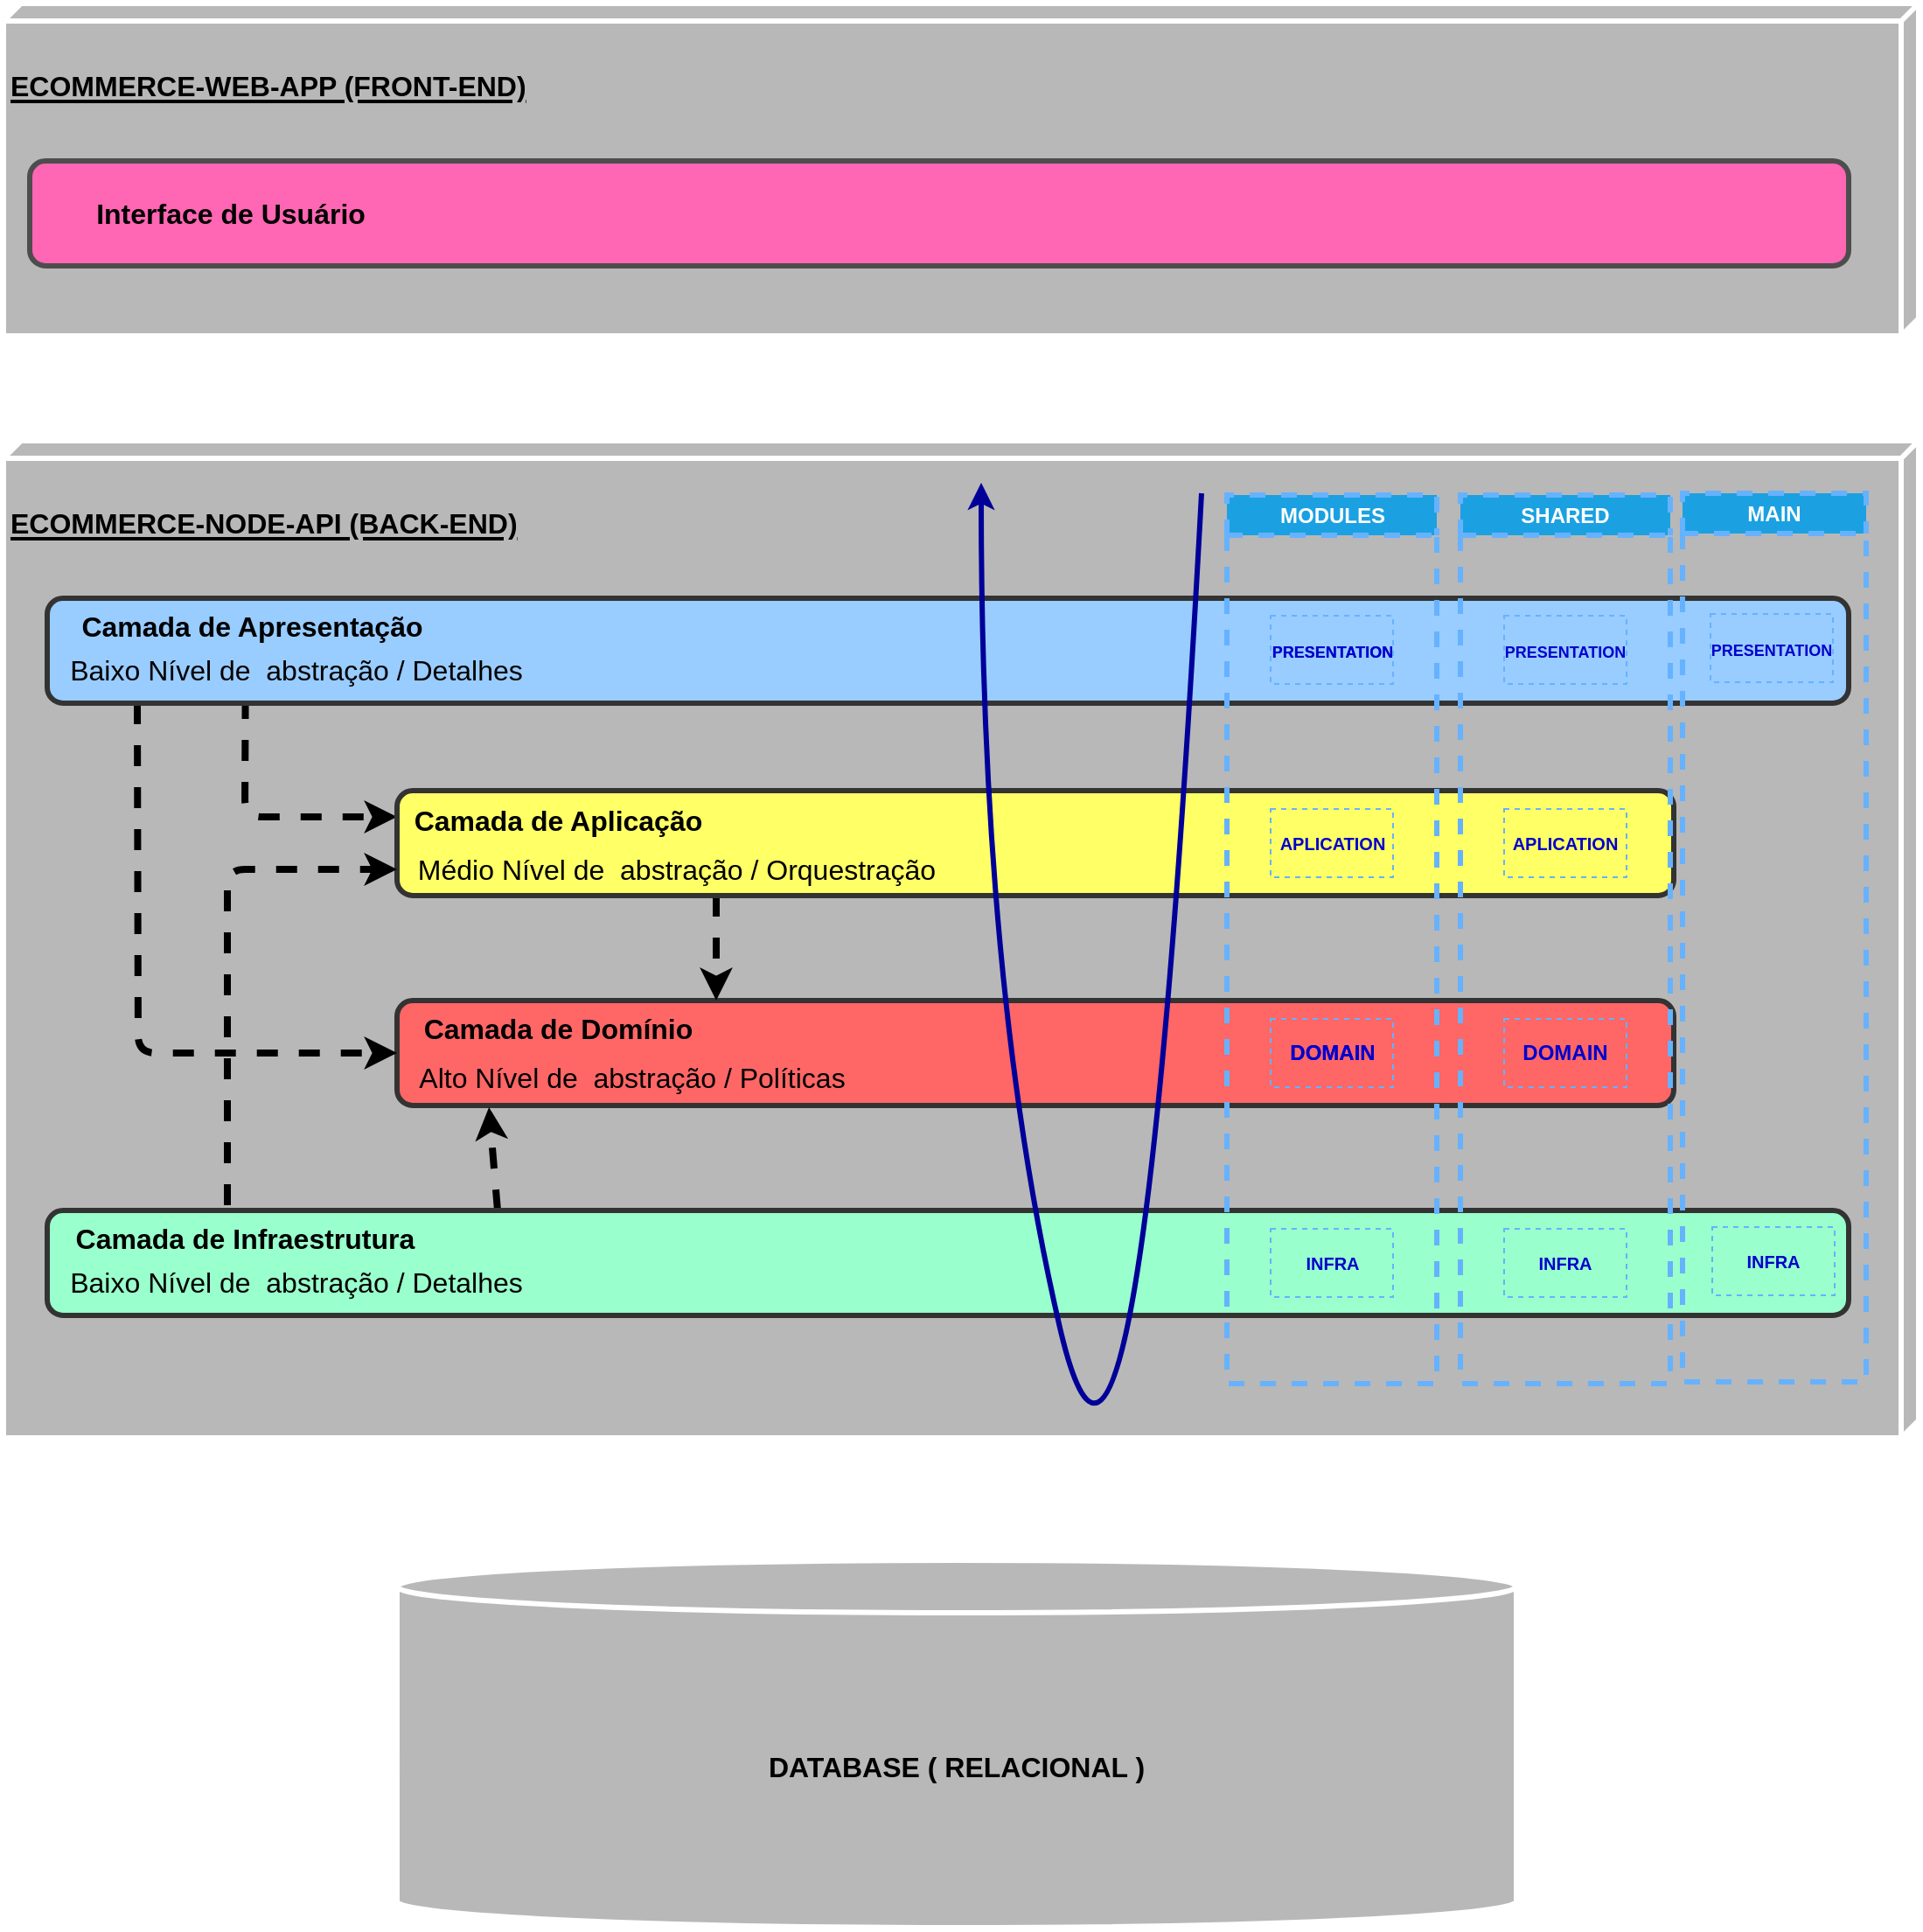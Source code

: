 <mxfile>
    <diagram id="8CKtX1cFeEHQvU2uAylb" name="ARQUITETURA EM CAMADAS">
        <mxGraphModel dx="1164" dy="2479" grid="1" gridSize="10" guides="1" tooltips="1" connect="1" arrows="1" fold="1" page="1" pageScale="1" pageWidth="1100" pageHeight="1700" math="0" shadow="0">
            <root>
                <mxCell id="0"/>
                <mxCell id="1" parent="0"/>
                <mxCell id="2" value="&lt;h1&gt;&lt;font style=&quot;font-size: 16px;&quot;&gt;ECOMMERCE-NODE-API (BACK-END)&lt;/font&gt;&lt;/h1&gt;" style="verticalAlign=top;align=left;spacingTop=8;spacingLeft=2;spacingRight=12;shape=cube;size=10;direction=south;fontStyle=5;html=1;strokeWidth=3;fillColor=#B8B8B8;strokeColor=#FFFFFF;fontColor=#000000;" parent="1" vertex="1">
                    <mxGeometry x="25" y="90" width="1095" height="570" as="geometry"/>
                </mxCell>
                <mxCell id="3" value="&lt;h1&gt;&lt;font style=&quot;font-size: 16px;&quot;&gt;ECOMMERCE-WEB-APP (FRONT-END)&lt;/font&gt;&lt;/h1&gt;" style="verticalAlign=top;align=left;spacingTop=8;spacingLeft=2;spacingRight=12;shape=cube;size=10;direction=south;fontStyle=5;html=1;strokeWidth=3;fillColor=#B8B8B8;strokeColor=#FFFFFF;fontColor=#000000;" parent="1" vertex="1">
                    <mxGeometry x="25" y="-160" width="1095" height="190" as="geometry"/>
                </mxCell>
                <mxCell id="4" value="&lt;b&gt;DATABASE ( RELACIONAL )&lt;/b&gt;" style="shape=cylinder3;whiteSpace=wrap;html=1;boundedLbl=1;backgroundOutline=1;size=15;strokeColor=#FFFFFF;strokeWidth=3;fontSize=16;fontColor=#000000;fillColor=#B8B8B8;" parent="1" vertex="1">
                    <mxGeometry x="250" y="730" width="640" height="210" as="geometry"/>
                </mxCell>
                <mxCell id="5" value="" style="rounded=1;whiteSpace=wrap;html=1;strokeColor=#333333;strokeWidth=3;fontSize=16;fontColor=#ffffff;fillColor=#FF6666;movable=1;resizable=1;rotatable=1;deletable=1;editable=1;connectable=1;" parent="1" vertex="1">
                    <mxGeometry x="250" y="410" width="730" height="60" as="geometry"/>
                </mxCell>
                <mxCell id="6" value="&lt;b&gt;&amp;nbsp;Camada de Domínio&lt;/b&gt;" style="text;html=1;strokeColor=none;fillColor=none;align=center;verticalAlign=middle;whiteSpace=wrap;rounded=0;strokeWidth=3;fontSize=16;fontColor=#000000;movable=1;resizable=1;rotatable=1;deletable=1;editable=1;connectable=1;" parent="1" vertex="1">
                    <mxGeometry x="250" y="411" width="180" height="30" as="geometry"/>
                </mxCell>
                <mxCell id="17" style="edgeStyle=none;html=1;exitX=0.05;exitY=1;exitDx=0;exitDy=0;exitPerimeter=0;fontSize=16;fontColor=#000000;strokeWidth=4;strokeColor=#000000;dashed=1;entryX=0;entryY=0.967;entryDx=0;entryDy=0;entryPerimeter=0;" parent="1" source="9" target="6" edge="1">
                    <mxGeometry relative="1" as="geometry">
                        <mxPoint x="250" y="320" as="targetPoint"/>
                        <Array as="points">
                            <mxPoint x="102" y="440"/>
                        </Array>
                    </mxGeometry>
                </mxCell>
                <mxCell id="19" style="edgeStyle=none;html=1;exitX=0.11;exitY=0.95;exitDx=0;exitDy=0;exitPerimeter=0;entryX=0;entryY=0.25;entryDx=0;entryDy=0;dashed=1;strokeColor=#000000;strokeWidth=4;fontSize=16;fontColor=#000000;" parent="1" source="9" target="13" edge="1">
                    <mxGeometry relative="1" as="geometry">
                        <Array as="points">
                            <mxPoint x="163" y="305"/>
                        </Array>
                    </mxGeometry>
                </mxCell>
                <mxCell id="9" value="" style="rounded=1;whiteSpace=wrap;html=1;strokeColor=#333333;strokeWidth=3;fontSize=16;fontColor=#ffffff;fillColor=#99CCFF;movable=1;resizable=1;rotatable=1;deletable=1;editable=1;connectable=1;points=[[0,0,0,0,0],[0,0.25,0,0,0],[0,0.5,0,0,0],[0,0.75,0,0,0],[0,1,0,0,0],[0.05,1,0,0,0],[0.11,0.95,0,0,0],[0.25,0,0,0,0],[0.5,0,0,0,0],[0.75,0,0,0,0],[0.75,1,0,0,0],[1,0,0,0,0],[1,0.25,0,0,0],[1,0.5,0,0,0],[1,0.75,0,0,0],[1,1,0,0,0]];" parent="1" vertex="1">
                    <mxGeometry x="50" y="180" width="1030" height="60" as="geometry"/>
                </mxCell>
                <mxCell id="10" value="&lt;b&gt;&amp;nbsp;Camada de Apresentação&lt;/b&gt;" style="text;html=1;strokeColor=none;fillColor=none;align=center;verticalAlign=middle;whiteSpace=wrap;rounded=0;strokeWidth=3;fontSize=16;fontColor=#000000;movable=1;resizable=1;rotatable=1;deletable=1;editable=1;connectable=1;" parent="1" vertex="1">
                    <mxGeometry x="50" y="181" width="230" height="30" as="geometry"/>
                </mxCell>
                <mxCell id="11" value="" style="rounded=1;whiteSpace=wrap;html=1;strokeColor=#4D4D4D;strokeWidth=3;fontSize=16;fontColor=#ffffff;fillColor=#FF66B3;movable=1;resizable=1;rotatable=1;deletable=1;editable=1;connectable=1;" parent="1" vertex="1">
                    <mxGeometry x="40" y="-70" width="1040" height="60" as="geometry"/>
                </mxCell>
                <mxCell id="12" value="&lt;b&gt;Interface de Usuário&lt;/b&gt;" style="text;html=1;strokeColor=none;fillColor=none;align=center;verticalAlign=middle;whiteSpace=wrap;rounded=0;strokeWidth=3;fontSize=16;fontColor=#000000;movable=1;resizable=1;rotatable=1;deletable=1;editable=1;connectable=1;" parent="1" vertex="1">
                    <mxGeometry x="40" y="-55" width="230" height="30" as="geometry"/>
                </mxCell>
                <mxCell id="18" style="edgeStyle=none;html=1;exitX=0.25;exitY=1;exitDx=0;exitDy=0;entryX=0.25;entryY=0;entryDx=0;entryDy=0;dashed=1;strokeColor=#000000;strokeWidth=4;fontSize=16;fontColor=#000000;" parent="1" source="13" target="5" edge="1">
                    <mxGeometry relative="1" as="geometry"/>
                </mxCell>
                <mxCell id="13" value="" style="rounded=1;whiteSpace=wrap;html=1;strokeColor=#333333;strokeWidth=3;fontSize=16;fontColor=#ffffff;fillColor=#FFFF66;movable=1;resizable=1;rotatable=1;deletable=1;editable=1;connectable=1;" parent="1" vertex="1">
                    <mxGeometry x="250" y="290" width="730" height="60" as="geometry"/>
                </mxCell>
                <mxCell id="14" value="&lt;b&gt;&amp;nbsp;Camada de Aplicação&lt;/b&gt;" style="text;html=1;strokeColor=none;fillColor=none;align=center;verticalAlign=middle;whiteSpace=wrap;rounded=0;strokeWidth=3;fontSize=16;fontColor=#000000;movable=1;resizable=1;rotatable=1;deletable=1;editable=1;connectable=1;" parent="1" vertex="1">
                    <mxGeometry x="250" y="292" width="180" height="30" as="geometry"/>
                </mxCell>
                <mxCell id="20" style="edgeStyle=none;html=1;exitX=0.25;exitY=0;exitDx=0;exitDy=0;entryX=0.072;entryY=1.017;entryDx=0;entryDy=0;entryPerimeter=0;dashed=1;strokeColor=#000000;strokeWidth=4;fontSize=16;fontColor=#000000;" parent="1" source="15" target="5" edge="1">
                    <mxGeometry relative="1" as="geometry"/>
                </mxCell>
                <mxCell id="21" style="edgeStyle=none;html=1;exitX=0.1;exitY=0;exitDx=0;exitDy=-3;exitPerimeter=0;entryX=0;entryY=0.5;entryDx=0;entryDy=0;dashed=1;strokeColor=#000000;strokeWidth=4;fontSize=16;fontColor=#000000;" parent="1" source="15" target="27" edge="1">
                    <mxGeometry relative="1" as="geometry">
                        <Array as="points">
                            <mxPoint x="153" y="335"/>
                        </Array>
                    </mxGeometry>
                </mxCell>
                <mxCell id="15" value="" style="rounded=1;whiteSpace=wrap;html=1;strokeColor=#333333;strokeWidth=3;fontSize=16;fontColor=#ffffff;fillColor=#99FFCC;movable=1;resizable=1;rotatable=1;deletable=1;editable=1;connectable=1;points=[[0,0,0,0,0],[0,0.25,0,0,0],[0,0.5,0,0,0],[0,0.75,0,0,0],[0,1,0,0,0],[0.1,0,0,0,-3],[0.25,0,0,0,0],[0.25,1,0,0,0],[0.5,1,0,0,0],[0.75,0,0,0,0],[0.75,1,0,0,0],[1,0,0,0,0],[1,0.25,0,0,0],[1,0.5,0,0,0],[1,0.75,0,0,0],[1,1,0,0,0]];" parent="1" vertex="1">
                    <mxGeometry x="50" y="530" width="1030" height="60" as="geometry"/>
                </mxCell>
                <mxCell id="16" value="&lt;b&gt;&amp;nbsp;Camada de Infraestrutura&lt;/b&gt;" style="text;html=1;strokeColor=none;fillColor=none;align=center;verticalAlign=middle;whiteSpace=wrap;rounded=0;strokeWidth=3;fontSize=16;fontColor=#000000;movable=1;resizable=1;rotatable=1;deletable=1;editable=1;connectable=1;" parent="1" vertex="1">
                    <mxGeometry x="46" y="531" width="230" height="30" as="geometry"/>
                </mxCell>
                <mxCell id="22" value="" style="curved=1;endArrow=classic;html=1;strokeColor=#000099;strokeWidth=3;fontSize=16;fontColor=#000000;" parent="1" edge="1">
                    <mxGeometry width="50" height="50" relative="1" as="geometry">
                        <mxPoint x="710" y="120" as="sourcePoint"/>
                        <mxPoint x="584" y="114" as="targetPoint"/>
                        <Array as="points">
                            <mxPoint x="674" y="790"/>
                            <mxPoint x="584" y="404"/>
                        </Array>
                    </mxGeometry>
                </mxCell>
                <mxCell id="23" value="Baixo Nível de&amp;nbsp; abstração / Detalhes" style="text;html=1;strokeColor=none;fillColor=none;align=center;verticalAlign=middle;whiteSpace=wrap;rounded=0;strokeWidth=3;fontSize=16;fontColor=#000000;" parent="1" vertex="1">
                    <mxGeometry x="55" y="556" width="275" height="30" as="geometry"/>
                </mxCell>
                <mxCell id="26" value="Baixo Nível de&amp;nbsp; abstração / Detalhes" style="text;html=1;strokeColor=none;fillColor=none;align=center;verticalAlign=middle;whiteSpace=wrap;rounded=0;strokeWidth=3;fontSize=16;fontColor=#000000;" parent="1" vertex="1">
                    <mxGeometry x="55" y="206" width="275" height="30" as="geometry"/>
                </mxCell>
                <mxCell id="27" value="Médio Nível de&amp;nbsp; abstração / Orquestração" style="text;html=1;strokeColor=none;fillColor=none;align=center;verticalAlign=middle;whiteSpace=wrap;rounded=0;strokeWidth=3;fontSize=16;fontColor=#000000;" parent="1" vertex="1">
                    <mxGeometry x="250" y="320" width="320" height="30" as="geometry"/>
                </mxCell>
                <mxCell id="28" value="Alto Nível de&amp;nbsp; abstração / Políticas" style="text;html=1;strokeColor=none;fillColor=none;align=center;verticalAlign=middle;whiteSpace=wrap;rounded=0;strokeWidth=3;fontSize=16;fontColor=#000000;" parent="1" vertex="1">
                    <mxGeometry x="247" y="439" width="275" height="30" as="geometry"/>
                </mxCell>
                <mxCell id="1zmT1DJ6E2kHgLDoNsCB-28" value="MODULES" style="swimlane;whiteSpace=wrap;html=1;fillColor=#1ba1e2;fontColor=#ffffff;strokeColor=#66B2FF;dashed=1;strokeWidth=3;" parent="1" vertex="1">
                    <mxGeometry x="724.5" y="121" width="120" height="508" as="geometry"/>
                </mxCell>
                <mxCell id="1zmT1DJ6E2kHgLDoNsCB-31" value="&lt;b style=&quot;color: rgb(240, 240, 240);&quot;&gt;&lt;font color=&quot;#0000cc&quot;&gt;DOMAIN&lt;/font&gt;&lt;/b&gt;" style="rounded=0;whiteSpace=wrap;html=1;dashed=1;strokeColor=#66B2FF;strokeWidth=1;fontColor=#0000CC;fillColor=none;" parent="1zmT1DJ6E2kHgLDoNsCB-28" vertex="1">
                    <mxGeometry x="25" y="299.5" width="70" height="39" as="geometry"/>
                </mxCell>
                <mxCell id="1zmT1DJ6E2kHgLDoNsCB-32" value="&lt;b style=&quot;color: rgb(240, 240, 240);&quot;&gt;&lt;font style=&quot;font-size: 10px;&quot; color=&quot;#0000cc&quot;&gt;INFRA&lt;/font&gt;&lt;/b&gt;" style="rounded=0;whiteSpace=wrap;html=1;dashed=1;strokeColor=#66B2FF;strokeWidth=1;fontColor=#0000CC;fillColor=none;" parent="1zmT1DJ6E2kHgLDoNsCB-28" vertex="1">
                    <mxGeometry x="25" y="419.5" width="70" height="39" as="geometry"/>
                </mxCell>
                <mxCell id="1zmT1DJ6E2kHgLDoNsCB-34" value="&lt;b style=&quot;color: rgb(240, 240, 240);&quot;&gt;&lt;font style=&quot;font-size: 9px;&quot; color=&quot;#0000cc&quot;&gt;PRESENTATION&lt;/font&gt;&lt;/b&gt;" style="rounded=0;whiteSpace=wrap;html=1;dashed=1;strokeColor=#66B2FF;strokeWidth=1;fontColor=#0000CC;fillColor=none;" parent="1zmT1DJ6E2kHgLDoNsCB-28" vertex="1">
                    <mxGeometry x="25" y="69" width="70" height="39" as="geometry"/>
                </mxCell>
                <mxCell id="29" value="&lt;b style=&quot;color: rgb(240, 240, 240);&quot;&gt;&lt;font style=&quot;font-size: 9px;&quot; color=&quot;#0000cc&quot;&gt;PRESENTATION&lt;/font&gt;&lt;/b&gt;" style="rounded=0;whiteSpace=wrap;html=1;dashed=1;strokeColor=#66B2FF;strokeWidth=1;fontColor=#0000CC;fillColor=none;" vertex="1" parent="1zmT1DJ6E2kHgLDoNsCB-28">
                    <mxGeometry x="25" y="69" width="70" height="39" as="geometry"/>
                </mxCell>
                <mxCell id="30" value="&lt;b style=&quot;color: rgb(240, 240, 240);&quot;&gt;&lt;font style=&quot;font-size: 10px;&quot; color=&quot;#0000cc&quot;&gt;APLICATION&lt;/font&gt;&lt;/b&gt;" style="rounded=0;whiteSpace=wrap;html=1;dashed=1;strokeColor=#66B2FF;strokeWidth=1;fontColor=#0000CC;fillColor=none;" vertex="1" parent="1zmT1DJ6E2kHgLDoNsCB-28">
                    <mxGeometry x="25" y="179.5" width="70" height="39" as="geometry"/>
                </mxCell>
                <mxCell id="31" value="&lt;b style=&quot;color: rgb(240, 240, 240);&quot;&gt;&lt;font color=&quot;#0000cc&quot;&gt;DOMAIN&lt;/font&gt;&lt;/b&gt;" style="rounded=0;whiteSpace=wrap;html=1;dashed=1;strokeColor=#66B2FF;strokeWidth=1;fontColor=#0000CC;fillColor=none;" vertex="1" parent="1zmT1DJ6E2kHgLDoNsCB-28">
                    <mxGeometry x="25" y="299.5" width="70" height="39" as="geometry"/>
                </mxCell>
                <mxCell id="1zmT1DJ6E2kHgLDoNsCB-35" value="SHARED" style="swimlane;whiteSpace=wrap;html=1;fillColor=#1ba1e2;fontColor=#ffffff;strokeColor=#66B2FF;dashed=1;strokeWidth=3;" parent="1" vertex="1">
                    <mxGeometry x="858" y="121" width="120" height="508" as="geometry"/>
                </mxCell>
                <mxCell id="1zmT1DJ6E2kHgLDoNsCB-36" value="&lt;b style=&quot;color: rgb(240, 240, 240);&quot;&gt;&lt;font color=&quot;#0000cc&quot;&gt;DOMAIN&lt;/font&gt;&lt;/b&gt;" style="rounded=0;whiteSpace=wrap;html=1;dashed=1;strokeColor=#66B2FF;strokeWidth=1;fontColor=#0000CC;fillColor=none;" parent="1zmT1DJ6E2kHgLDoNsCB-35" vertex="1">
                    <mxGeometry x="25" y="299.5" width="70" height="39" as="geometry"/>
                </mxCell>
                <mxCell id="1zmT1DJ6E2kHgLDoNsCB-37" value="&lt;b style=&quot;color: rgb(240, 240, 240);&quot;&gt;&lt;font style=&quot;font-size: 10px;&quot; color=&quot;#0000cc&quot;&gt;INFRA&lt;/font&gt;&lt;/b&gt;" style="rounded=0;whiteSpace=wrap;html=1;dashed=1;strokeColor=#66B2FF;strokeWidth=1;fontColor=#0000CC;fillColor=none;" parent="1zmT1DJ6E2kHgLDoNsCB-35" vertex="1">
                    <mxGeometry x="25" y="419.5" width="70" height="39" as="geometry"/>
                </mxCell>
                <mxCell id="1zmT1DJ6E2kHgLDoNsCB-38" value="&lt;b style=&quot;color: rgb(240, 240, 240);&quot;&gt;&lt;font style=&quot;font-size: 9px;&quot; color=&quot;#0000cc&quot;&gt;PRESENTATION&lt;/font&gt;&lt;/b&gt;" style="rounded=0;whiteSpace=wrap;html=1;dashed=1;strokeColor=#66B2FF;strokeWidth=1;fontColor=#0000CC;fillColor=none;" parent="1zmT1DJ6E2kHgLDoNsCB-35" vertex="1">
                    <mxGeometry x="25" y="69" width="70" height="39" as="geometry"/>
                </mxCell>
                <mxCell id="1zmT1DJ6E2kHgLDoNsCB-39" value="&lt;b style=&quot;color: rgb(240, 240, 240);&quot;&gt;&lt;font style=&quot;font-size: 10px;&quot; color=&quot;#0000cc&quot;&gt;APLICATION&lt;/font&gt;&lt;/b&gt;" style="rounded=0;whiteSpace=wrap;html=1;dashed=1;strokeColor=#66B2FF;strokeWidth=1;fontColor=#0000CC;fillColor=none;" parent="1" vertex="1">
                    <mxGeometry x="883" y="300.5" width="70" height="39" as="geometry"/>
                </mxCell>
                <mxCell id="32" value="MAIN" style="swimlane;whiteSpace=wrap;html=1;fillColor=#1ba1e2;fontColor=#ffffff;strokeColor=#66B2FF;dashed=1;strokeWidth=3;startSize=23;" vertex="1" parent="1">
                    <mxGeometry x="985" y="120" width="105" height="508" as="geometry"/>
                </mxCell>
                <mxCell id="34" value="&lt;b style=&quot;color: rgb(240, 240, 240);&quot;&gt;&lt;font style=&quot;font-size: 10px;&quot; color=&quot;#0000cc&quot;&gt;INFRA&lt;/font&gt;&lt;/b&gt;" style="rounded=0;whiteSpace=wrap;html=1;dashed=1;strokeColor=#66B2FF;strokeWidth=1;fontColor=#0000CC;fillColor=none;" vertex="1" parent="32">
                    <mxGeometry x="17" y="419.5" width="70" height="39" as="geometry"/>
                </mxCell>
                <mxCell id="35" value="&lt;b style=&quot;color: rgb(240, 240, 240);&quot;&gt;&lt;font style=&quot;font-size: 9px;&quot; color=&quot;#0000cc&quot;&gt;PRESENTATION&lt;/font&gt;&lt;/b&gt;" style="rounded=0;whiteSpace=wrap;html=1;dashed=1;strokeColor=#66B2FF;strokeWidth=1;fontColor=#0000CC;fillColor=none;" vertex="1" parent="32">
                    <mxGeometry x="16" y="69" width="70" height="39" as="geometry"/>
                </mxCell>
            </root>
        </mxGraphModel>
    </diagram>
    <diagram name=" ARQUITETURA HEXAGONAL" id="2C1KK3C5VQxa6hUbXZxY">
        <mxGraphModel dx="1663" dy="2813" grid="1" gridSize="10" guides="1" tooltips="1" connect="1" arrows="1" fold="1" page="1" pageScale="1" pageWidth="1100" pageHeight="1700" math="0" shadow="0">
            <root>
                <mxCell id="8vl0OGstwGPKm1zH9SXb-0"/>
                <mxCell id="8vl0OGstwGPKm1zH9SXb-1" parent="8vl0OGstwGPKm1zH9SXb-0"/>
                <mxCell id="8vl0OGstwGPKm1zH9SXb-2" value="&lt;h1&gt;&lt;font style=&quot;font-size: 16px;&quot;&gt;ECOMMERCE-NODE-API (BACK-END)&lt;/font&gt;&lt;/h1&gt;" style="verticalAlign=top;align=left;spacingTop=8;spacingLeft=2;spacingRight=12;shape=cube;size=10;direction=south;fontStyle=5;html=1;strokeWidth=3;fillColor=#B8B8B8;strokeColor=#FFFFFF;fontColor=#000000;" parent="8vl0OGstwGPKm1zH9SXb-1" vertex="1">
                    <mxGeometry x="25" y="80" width="965" height="660" as="geometry"/>
                </mxCell>
                <mxCell id="8vl0OGstwGPKm1zH9SXb-3" value="&lt;h1&gt;&lt;font style=&quot;font-size: 16px;&quot;&gt;ECOMMERCE-WEB-APP (FRONT-END)&lt;/font&gt;&lt;/h1&gt;" style="verticalAlign=top;align=left;spacingTop=8;spacingLeft=2;spacingRight=12;shape=cube;size=10;direction=south;fontStyle=5;html=1;strokeWidth=3;fillColor=#B8B8B8;strokeColor=#FFFFFF;fontColor=#000000;" parent="8vl0OGstwGPKm1zH9SXb-1" vertex="1">
                    <mxGeometry x="25" y="-135" width="965" height="190" as="geometry"/>
                </mxCell>
                <mxCell id="8vl0OGstwGPKm1zH9SXb-4" value="&lt;b&gt;DATABASE ( RELACIONAL )&lt;/b&gt;" style="shape=cylinder3;whiteSpace=wrap;html=1;boundedLbl=1;backgroundOutline=1;size=15;strokeColor=#FFFFFF;strokeWidth=3;fontSize=16;fontColor=#000000;fillColor=#B8B8B8;" parent="8vl0OGstwGPKm1zH9SXb-1" vertex="1">
                    <mxGeometry x="225" y="780" width="570" height="150" as="geometry"/>
                </mxCell>
                <mxCell id="8vl0OGstwGPKm1zH9SXb-11" value="" style="rounded=1;whiteSpace=wrap;html=1;strokeColor=#4D4D4D;strokeWidth=3;fontSize=16;fontColor=#ffffff;fillColor=#FF66B3;movable=1;resizable=1;rotatable=1;deletable=1;editable=1;connectable=1;" parent="8vl0OGstwGPKm1zH9SXb-1" vertex="1">
                    <mxGeometry x="40" y="-45" width="910" height="60" as="geometry"/>
                </mxCell>
                <mxCell id="8vl0OGstwGPKm1zH9SXb-12" value="&lt;b&gt;Interface de Usuário&lt;/b&gt;" style="text;html=1;strokeColor=none;fillColor=none;align=center;verticalAlign=middle;whiteSpace=wrap;rounded=0;strokeWidth=3;fontSize=16;fontColor=#000000;movable=1;resizable=1;rotatable=1;deletable=1;editable=1;connectable=1;" parent="8vl0OGstwGPKm1zH9SXb-1" vertex="1">
                    <mxGeometry x="24" y="-36" width="230" height="30" as="geometry"/>
                </mxCell>
                <mxCell id="iuxzlcK6s_dbgreUKxIK-0" style="edgeStyle=none;html=1;exitX=0;exitY=0.5;exitDx=0;exitDy=0;entryX=0;entryY=0.5;entryDx=0;entryDy=0;strokeColor=#000099;strokeWidth=1;fontSize=14;fontColor=#000000;endArrow=none;endFill=0;" parent="8vl0OGstwGPKm1zH9SXb-1" source="cATJqSG2wgL_jfTZ4067-2" target="cATJqSG2wgL_jfTZ4067-1" edge="1">
                    <mxGeometry relative="1" as="geometry"/>
                </mxCell>
                <mxCell id="iuxzlcK6s_dbgreUKxIK-1" style="edgeStyle=none;html=1;exitX=0;exitY=0.5;exitDx=0;exitDy=0;entryX=0;entryY=0.5;entryDx=0;entryDy=0;strokeColor=#000000;strokeWidth=1;fontSize=14;fontColor=#000000;endArrow=none;endFill=0;" parent="8vl0OGstwGPKm1zH9SXb-1" source="cATJqSG2wgL_jfTZ4067-2" target="cATJqSG2wgL_jfTZ4067-1" edge="1">
                    <mxGeometry relative="1" as="geometry"/>
                </mxCell>
                <mxCell id="cATJqSG2wgL_jfTZ4067-2" value="" style="shape=hexagon;perimeter=hexagonPerimeter2;whiteSpace=wrap;html=1;fixedSize=1;strokeColor=#333333;strokeWidth=2;fontSize=16;fontColor=#000000;fillColor=#99CCFF;size=130;rounded=1;gradientColor=#99FFCC;" parent="8vl0OGstwGPKm1zH9SXb-1" vertex="1">
                    <mxGeometry x="70" y="164" width="810" height="520" as="geometry"/>
                </mxCell>
                <mxCell id="iuxzlcK6s_dbgreUKxIK-3" style="edgeStyle=none;html=1;exitX=1;exitY=0.5;exitDx=0;exitDy=0;entryX=1;entryY=0.5;entryDx=0;entryDy=0;strokeColor=#000000;strokeWidth=2;fontSize=14;fontColor=#000000;endArrow=none;endFill=0;" parent="8vl0OGstwGPKm1zH9SXb-1" source="cATJqSG2wgL_jfTZ4067-1" target="cATJqSG2wgL_jfTZ4067-2" edge="1">
                    <mxGeometry relative="1" as="geometry"/>
                </mxCell>
                <mxCell id="iuxzlcK6s_dbgreUKxIK-6" style="edgeStyle=none;html=1;exitX=0.5;exitY=0;exitDx=0;exitDy=0;dashed=1;strokeColor=#000000;strokeWidth=3;fontSize=12;fontColor=#000000;endArrow=classic;endFill=1;" parent="8vl0OGstwGPKm1zH9SXb-1" source="cATJqSG2wgL_jfTZ4067-1" edge="1">
                    <mxGeometry relative="1" as="geometry">
                        <mxPoint x="475" y="290" as="targetPoint"/>
                    </mxGeometry>
                </mxCell>
                <mxCell id="cATJqSG2wgL_jfTZ4067-1" value="" style="shape=hexagon;perimeter=hexagonPerimeter2;whiteSpace=wrap;html=1;fixedSize=1;strokeColor=#333333;strokeWidth=2;fontSize=16;fontColor=#000000;fillColor=#FFFF66;size=100;rounded=1;arcSize=17;" parent="8vl0OGstwGPKm1zH9SXb-1" vertex="1">
                    <mxGeometry x="190" y="228" width="570" height="390" as="geometry"/>
                </mxCell>
                <mxCell id="cATJqSG2wgL_jfTZ4067-0" value="" style="shape=hexagon;perimeter=hexagonPerimeter2;whiteSpace=wrap;html=1;fixedSize=1;strokeColor=#333333;strokeWidth=2;fontSize=16;fontColor=#000000;fillColor=#FF6666;size=60;rounded=1;" parent="8vl0OGstwGPKm1zH9SXb-1" vertex="1">
                    <mxGeometry x="298" y="299" width="360" height="240" as="geometry"/>
                </mxCell>
                <mxCell id="8vl0OGstwGPKm1zH9SXb-6" value="&lt;b style=&quot;font-size: 14px;&quot;&gt;&amp;nbsp;Camada de Domínio&lt;/b&gt;" style="text;html=1;strokeColor=none;fillColor=none;align=center;verticalAlign=middle;whiteSpace=wrap;rounded=0;strokeWidth=3;fontSize=14;fontColor=#000000;movable=1;resizable=1;rotatable=1;deletable=1;editable=1;connectable=1;" parent="8vl0OGstwGPKm1zH9SXb-1" vertex="1">
                    <mxGeometry x="309" y="368" width="180" height="19" as="geometry"/>
                </mxCell>
                <mxCell id="8vl0OGstwGPKm1zH9SXb-24" value="Alto Nível de&amp;nbsp; abstração / Políticas" style="text;html=1;strokeColor=none;fillColor=none;align=center;verticalAlign=middle;whiteSpace=wrap;rounded=0;strokeWidth=3;fontSize=12;fontColor=#000000;" parent="8vl0OGstwGPKm1zH9SXb-1" vertex="1">
                    <mxGeometry x="289" y="382" width="275" height="30" as="geometry"/>
                </mxCell>
                <mxCell id="8vl0OGstwGPKm1zH9SXb-15" value="&lt;b style=&quot;font-size: 13px;&quot;&gt;&amp;nbsp;Camada de Aplicação&lt;/b&gt;" style="text;html=1;strokeColor=none;fillColor=none;align=center;verticalAlign=middle;whiteSpace=wrap;rounded=0;strokeWidth=3;fontSize=13;fontColor=#000000;movable=1;resizable=1;rotatable=1;deletable=1;editable=1;connectable=1;" parent="8vl0OGstwGPKm1zH9SXb-1" vertex="1">
                    <mxGeometry x="269" y="224" width="180" height="30" as="geometry"/>
                </mxCell>
                <mxCell id="8vl0OGstwGPKm1zH9SXb-23" value="Médio Nível de&amp;nbsp; abstração / Orquestração" style="text;html=1;strokeColor=none;fillColor=none;align=center;verticalAlign=middle;whiteSpace=wrap;rounded=0;strokeWidth=3;fontSize=12;fontColor=#000000;" parent="8vl0OGstwGPKm1zH9SXb-1" vertex="1">
                    <mxGeometry x="243" y="238" width="320" height="30" as="geometry"/>
                </mxCell>
                <mxCell id="8vl0OGstwGPKm1zH9SXb-19" value="&lt;b style=&quot;font-size: 14px;&quot;&gt;&amp;nbsp;Camada de Infraestrutura&lt;/b&gt;" style="text;html=1;strokeColor=none;fillColor=none;align=center;verticalAlign=middle;whiteSpace=wrap;rounded=0;strokeWidth=3;fontSize=14;fontColor=#000000;movable=1;resizable=1;rotatable=1;deletable=1;editable=1;connectable=1;" parent="8vl0OGstwGPKm1zH9SXb-1" vertex="1">
                    <mxGeometry x="177" y="628" width="230" height="30" as="geometry"/>
                </mxCell>
                <mxCell id="8vl0OGstwGPKm1zH9SXb-21" value="Baixo Nível de&amp;nbsp; abstração / Detalhes" style="text;html=1;strokeColor=none;fillColor=none;align=center;verticalAlign=middle;whiteSpace=wrap;rounded=0;strokeWidth=3;fontSize=14;fontColor=#000000;" parent="8vl0OGstwGPKm1zH9SXb-1" vertex="1">
                    <mxGeometry x="185" y="651" width="275" height="30" as="geometry"/>
                </mxCell>
                <mxCell id="8vl0OGstwGPKm1zH9SXb-10" value="&lt;b style=&quot;font-size: 14px;&quot;&gt;&amp;nbsp;Camada de Apresentação&lt;/b&gt;" style="text;html=1;strokeColor=none;fillColor=none;align=center;verticalAlign=middle;whiteSpace=wrap;rounded=0;strokeWidth=3;fontSize=14;fontColor=#000000;movable=1;resizable=1;rotatable=1;deletable=1;editable=1;connectable=1;" parent="8vl0OGstwGPKm1zH9SXb-1" vertex="1">
                    <mxGeometry x="184" y="173" width="230" height="30" as="geometry"/>
                </mxCell>
                <mxCell id="8vl0OGstwGPKm1zH9SXb-22" value="Baixo Nível de&amp;nbsp; abstração / Detalhes" style="text;html=1;strokeColor=none;fillColor=none;align=center;verticalAlign=middle;whiteSpace=wrap;rounded=0;strokeWidth=3;fontSize=14;fontColor=#000000;" parent="8vl0OGstwGPKm1zH9SXb-1" vertex="1">
                    <mxGeometry x="191" y="194" width="275" height="30" as="geometry"/>
                </mxCell>
                <mxCell id="iuxzlcK6s_dbgreUKxIK-2" style="edgeStyle=none;html=1;exitX=0;exitY=0.5;exitDx=0;exitDy=0;strokeColor=#000000;strokeWidth=2;fontSize=14;fontColor=#000000;endArrow=none;endFill=0;" parent="8vl0OGstwGPKm1zH9SXb-1" source="cATJqSG2wgL_jfTZ4067-2" target="cATJqSG2wgL_jfTZ4067-1" edge="1">
                    <mxGeometry relative="1" as="geometry"/>
                </mxCell>
                <mxCell id="iuxzlcK6s_dbgreUKxIK-4" value="&lt;u&gt;&lt;b&gt;&lt;font style=&quot;font-size: 12px;&quot;&gt;Casos de uso&lt;/font&gt;&lt;/b&gt;&lt;/u&gt;" style="text;html=1;strokeColor=none;fillColor=none;align=center;verticalAlign=middle;whiteSpace=wrap;rounded=0;strokeWidth=2;fontSize=14;fontColor=#000000;" parent="8vl0OGstwGPKm1zH9SXb-1" vertex="1">
                    <mxGeometry x="220" y="350" width="100" height="30" as="geometry"/>
                </mxCell>
                <mxCell id="iuxzlcK6s_dbgreUKxIK-5" style="edgeStyle=none;html=1;exitX=0.5;exitY=0;exitDx=0;exitDy=0;entryX=0.5;entryY=0;entryDx=0;entryDy=0;strokeColor=#000000;strokeWidth=3;fontSize=12;fontColor=#000000;endArrow=classic;endFill=1;dashed=1;" parent="8vl0OGstwGPKm1zH9SXb-1" source="cATJqSG2wgL_jfTZ4067-2" target="cATJqSG2wgL_jfTZ4067-1" edge="1">
                    <mxGeometry relative="1" as="geometry"/>
                </mxCell>
                <mxCell id="iuxzlcK6s_dbgreUKxIK-7" style="edgeStyle=none;html=1;exitX=0.5;exitY=0;exitDx=0;exitDy=0;dashed=1;strokeColor=#000000;strokeWidth=3;fontSize=12;fontColor=#000000;endArrow=classic;endFill=1;" parent="8vl0OGstwGPKm1zH9SXb-1" source="cATJqSG2wgL_jfTZ4067-1" edge="1">
                    <mxGeometry relative="1" as="geometry">
                        <mxPoint x="475" y="300" as="targetPoint"/>
                    </mxGeometry>
                </mxCell>
                <mxCell id="iuxzlcK6s_dbgreUKxIK-8" style="edgeStyle=none;html=1;exitX=0.5;exitY=1;exitDx=0;exitDy=0;entryX=0.5;entryY=1;entryDx=0;entryDy=0;dashed=1;strokeColor=#000000;strokeWidth=3;fontSize=12;fontColor=#000000;endArrow=classic;endFill=1;" parent="8vl0OGstwGPKm1zH9SXb-1" source="cATJqSG2wgL_jfTZ4067-2" target="cATJqSG2wgL_jfTZ4067-1" edge="1">
                    <mxGeometry relative="1" as="geometry"/>
                </mxCell>
                <mxCell id="iuxzlcK6s_dbgreUKxIK-9" style="edgeStyle=none;html=1;exitX=0.5;exitY=1;exitDx=0;exitDy=0;dashed=1;strokeColor=#000000;strokeWidth=3;fontSize=12;fontColor=#000000;endArrow=classic;endFill=1;" parent="8vl0OGstwGPKm1zH9SXb-1" source="cATJqSG2wgL_jfTZ4067-1" target="cATJqSG2wgL_jfTZ4067-0" edge="1">
                    <mxGeometry relative="1" as="geometry"/>
                </mxCell>
                <mxCell id="8vl0OGstwGPKm1zH9SXb-20" value="" style="curved=1;endArrow=classic;html=1;strokeColor=#000099;strokeWidth=3;fontSize=16;fontColor=#000000;" parent="8vl0OGstwGPKm1zH9SXb-1" edge="1">
                    <mxGeometry width="50" height="50" relative="1" as="geometry">
                        <mxPoint x="710" y="130" as="sourcePoint"/>
                        <mxPoint x="590" y="140" as="targetPoint"/>
                        <Array as="points">
                            <mxPoint x="680" y="880"/>
                            <mxPoint x="588" y="430"/>
                        </Array>
                    </mxGeometry>
                </mxCell>
                <mxCell id="6NV9UekNt_ig1Fr1jJd5-0" value="" style="rounded=1;whiteSpace=wrap;html=1;strokeColor=#333333;strokeWidth=3;fontSize=16;fontColor=#ffffff;fillColor=#FF6666;movable=1;resizable=1;rotatable=1;deletable=1;editable=1;connectable=1;" parent="8vl0OGstwGPKm1zH9SXb-1" vertex="1">
                    <mxGeometry x="301.5" y="1010" width="390" height="60" as="geometry"/>
                </mxCell>
                <mxCell id="6NV9UekNt_ig1Fr1jJd5-1" value="&lt;b&gt;&amp;nbsp;Camada de Domínio&lt;/b&gt;" style="text;html=1;strokeColor=none;fillColor=none;align=center;verticalAlign=middle;whiteSpace=wrap;rounded=0;strokeWidth=3;fontSize=16;fontColor=#000000;movable=1;resizable=1;rotatable=1;deletable=1;editable=1;connectable=1;" parent="8vl0OGstwGPKm1zH9SXb-1" vertex="1">
                    <mxGeometry x="301.5" y="1011" width="180" height="30" as="geometry"/>
                </mxCell>
                <mxCell id="6NV9UekNt_ig1Fr1jJd5-2" value="Alto Nível de&amp;nbsp; abstração / Políticas" style="text;html=1;strokeColor=none;fillColor=none;align=center;verticalAlign=middle;whiteSpace=wrap;rounded=0;strokeWidth=3;fontSize=16;fontColor=#000000;" parent="8vl0OGstwGPKm1zH9SXb-1" vertex="1">
                    <mxGeometry x="298.5" y="1039" width="275" height="30" as="geometry"/>
                </mxCell>
                <mxCell id="rOYJBu4WPMOn0Jq3M_JR-0" value="" style="rounded=1;whiteSpace=wrap;html=1;strokeColor=#333333;strokeWidth=3;fontSize=16;fontColor=#ffffff;fillColor=#FFFF66;movable=1;resizable=1;rotatable=1;deletable=1;editable=1;connectable=1;" parent="8vl0OGstwGPKm1zH9SXb-1" vertex="1">
                    <mxGeometry x="208" y="1070" width="582" height="60" as="geometry"/>
                </mxCell>
                <mxCell id="rOYJBu4WPMOn0Jq3M_JR-1" value="&lt;b&gt;&amp;nbsp;Camada de Aplicação&lt;/b&gt;" style="text;html=1;strokeColor=none;fillColor=none;align=center;verticalAlign=middle;whiteSpace=wrap;rounded=0;strokeWidth=3;fontSize=16;fontColor=#000000;movable=1;resizable=1;rotatable=1;deletable=1;editable=1;connectable=1;" parent="8vl0OGstwGPKm1zH9SXb-1" vertex="1">
                    <mxGeometry x="208" y="1072" width="180" height="30" as="geometry"/>
                </mxCell>
                <mxCell id="rOYJBu4WPMOn0Jq3M_JR-2" value="Médio Nível de&amp;nbsp; abstração / Orquestração" style="text;html=1;strokeColor=none;fillColor=none;align=center;verticalAlign=middle;whiteSpace=wrap;rounded=0;strokeWidth=3;fontSize=16;fontColor=#000000;" parent="8vl0OGstwGPKm1zH9SXb-1" vertex="1">
                    <mxGeometry x="208" y="1100" width="320" height="30" as="geometry"/>
                </mxCell>
                <mxCell id="6bg2AoxFO-78IsnRizLi-0" value="" style="rounded=1;whiteSpace=wrap;html=1;strokeColor=#333333;strokeWidth=3;fontSize=16;fontColor=#ffffff;fillColor=#99CCFF;movable=1;resizable=1;rotatable=1;deletable=1;editable=1;connectable=1;points=[[0,0,0,0,0],[0,0.25,0,0,0],[0,0.5,0,0,0],[0,0.75,0,0,0],[0,1,0,0,0],[0.05,1,0,0,0],[0.11,0.95,0,0,0],[0.25,0,0,0,0],[0.5,0,0,0,0],[0.75,0,0,0,0],[0.75,1,0,0,0],[1,0,0,0,0],[1,0.25,0,0,0],[1,0.5,0,0,0],[1,0.75,0,0,0],[1,1,0,0,0]];" parent="8vl0OGstwGPKm1zH9SXb-1" vertex="1">
                    <mxGeometry x="80" y="1130" width="400" height="60" as="geometry"/>
                </mxCell>
                <mxCell id="6bg2AoxFO-78IsnRizLi-1" value="&lt;b&gt;&amp;nbsp;Camada de Apresentação&lt;/b&gt;" style="text;html=1;strokeColor=none;fillColor=none;align=center;verticalAlign=middle;whiteSpace=wrap;rounded=0;strokeWidth=3;fontSize=16;fontColor=#000000;movable=1;resizable=1;rotatable=1;deletable=1;editable=1;connectable=1;" parent="8vl0OGstwGPKm1zH9SXb-1" vertex="1">
                    <mxGeometry x="80" y="1131" width="230" height="30" as="geometry"/>
                </mxCell>
                <mxCell id="6bg2AoxFO-78IsnRizLi-2" value="Baixo Nível de&amp;nbsp; abstração / Detalhes" style="text;html=1;strokeColor=none;fillColor=none;align=center;verticalAlign=middle;whiteSpace=wrap;rounded=0;strokeWidth=3;fontSize=16;fontColor=#000000;" parent="8vl0OGstwGPKm1zH9SXb-1" vertex="1">
                    <mxGeometry x="85" y="1156" width="275" height="30" as="geometry"/>
                </mxCell>
                <mxCell id="bIGDJe3e3ST9KFurZJg3-0" value="" style="rounded=1;whiteSpace=wrap;html=1;strokeColor=#333333;strokeWidth=3;fontSize=16;fontColor=#ffffff;fillColor=#99FFCC;movable=1;resizable=1;rotatable=1;deletable=1;editable=1;connectable=1;points=[[0,0,0,0,0],[0,0.25,0,0,0],[0,0.5,0,0,0],[0,0.75,0,0,0],[0,1,0,0,0],[0.1,0,0,0,-3],[0.25,0,0,0,0],[0.25,1,0,0,0],[0.5,1,0,0,0],[0.75,0,0,0,0],[0.75,1,0,0,0],[1,0,0,0,0],[1,0.25,0,0,0],[1,0.5,0,0,0],[1,0.75,0,0,0],[1,1,0,0,0]];" parent="8vl0OGstwGPKm1zH9SXb-1" vertex="1">
                    <mxGeometry x="479" y="1130" width="450" height="60" as="geometry"/>
                </mxCell>
                <mxCell id="bIGDJe3e3ST9KFurZJg3-1" value="&lt;b&gt;&amp;nbsp;Camada de Infraestrutura&lt;/b&gt;" style="text;html=1;strokeColor=none;fillColor=none;align=center;verticalAlign=middle;whiteSpace=wrap;rounded=0;strokeWidth=3;fontSize=16;fontColor=#000000;movable=1;resizable=1;rotatable=1;deletable=1;editable=1;connectable=1;" parent="8vl0OGstwGPKm1zH9SXb-1" vertex="1">
                    <mxGeometry x="466" y="1131" width="230" height="30" as="geometry"/>
                </mxCell>
                <mxCell id="bIGDJe3e3ST9KFurZJg3-2" value="Baixo Nível de&amp;nbsp; abstração / Detalhes" style="text;html=1;strokeColor=none;fillColor=none;align=center;verticalAlign=middle;whiteSpace=wrap;rounded=0;strokeWidth=3;fontSize=16;fontColor=#000000;" parent="8vl0OGstwGPKm1zH9SXb-1" vertex="1">
                    <mxGeometry x="475" y="1156" width="275" height="30" as="geometry"/>
                </mxCell>
                <mxCell id="fwBUiBGpeqJv4u4zI0HA-0" value="MODULES" style="swimlane;whiteSpace=wrap;html=1;fillColor=#1ba1e2;fontColor=#ffffff;strokeColor=#66B2FF;dashed=1;strokeWidth=3;" vertex="1" parent="8vl0OGstwGPKm1zH9SXb-1">
                    <mxGeometry x="500" y="123.5" width="80" height="596.5" as="geometry"/>
                </mxCell>
            </root>
        </mxGraphModel>
    </diagram>
</mxfile>
